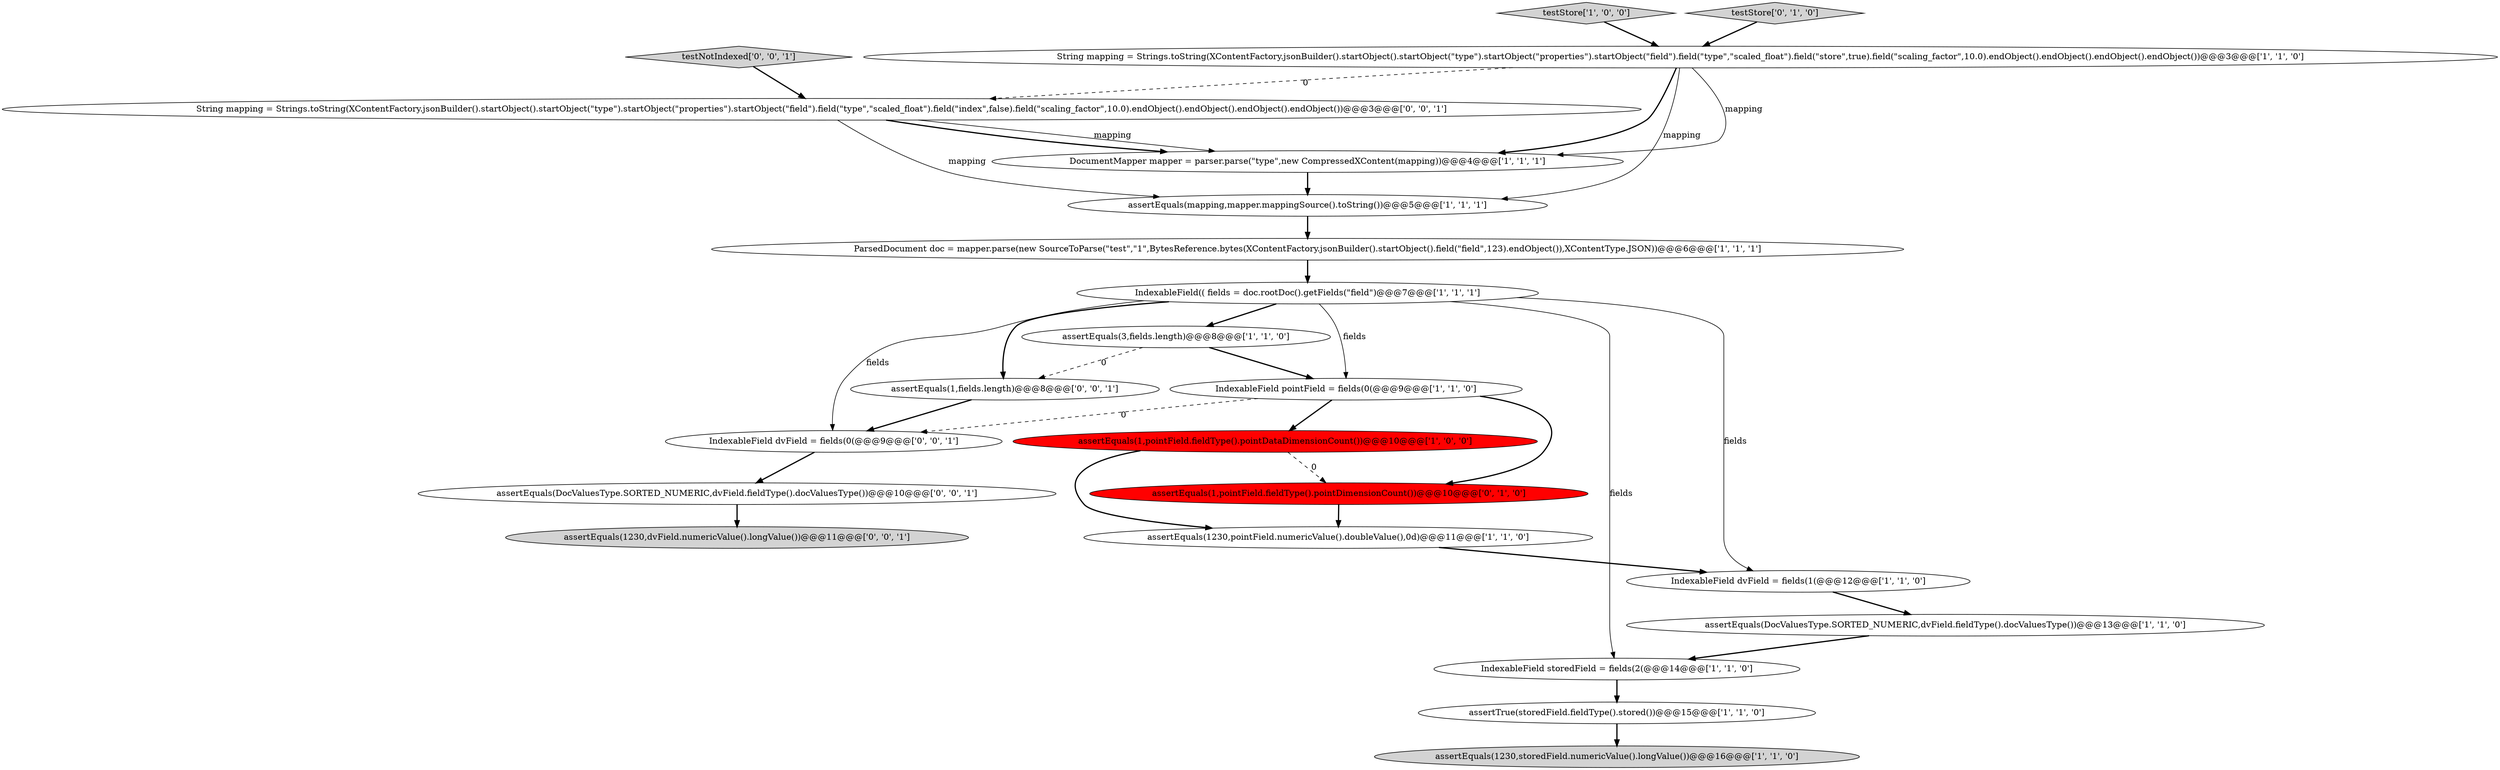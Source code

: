 digraph {
11 [style = filled, label = "ParsedDocument doc = mapper.parse(new SourceToParse(\"test\",\"1\",BytesReference.bytes(XContentFactory.jsonBuilder().startObject().field(\"field\",123).endObject()),XContentType.JSON))@@@6@@@['1', '1', '1']", fillcolor = white, shape = ellipse image = "AAA0AAABBB1BBB"];
9 [style = filled, label = "assertEquals(1230,storedField.numericValue().longValue())@@@16@@@['1', '1', '0']", fillcolor = lightgray, shape = ellipse image = "AAA0AAABBB1BBB"];
13 [style = filled, label = "assertEquals(mapping,mapper.mappingSource().toString())@@@5@@@['1', '1', '1']", fillcolor = white, shape = ellipse image = "AAA0AAABBB1BBB"];
18 [style = filled, label = "IndexableField dvField = fields(0(@@@9@@@['0', '0', '1']", fillcolor = white, shape = ellipse image = "AAA0AAABBB3BBB"];
1 [style = filled, label = "IndexableField dvField = fields(1(@@@12@@@['1', '1', '0']", fillcolor = white, shape = ellipse image = "AAA0AAABBB1BBB"];
19 [style = filled, label = "assertEquals(DocValuesType.SORTED_NUMERIC,dvField.fieldType().docValuesType())@@@10@@@['0', '0', '1']", fillcolor = white, shape = ellipse image = "AAA0AAABBB3BBB"];
8 [style = filled, label = "IndexableField(( fields = doc.rootDoc().getFields(\"field\")@@@7@@@['1', '1', '1']", fillcolor = white, shape = ellipse image = "AAA0AAABBB1BBB"];
2 [style = filled, label = "assertTrue(storedField.fieldType().stored())@@@15@@@['1', '1', '0']", fillcolor = white, shape = ellipse image = "AAA0AAABBB1BBB"];
3 [style = filled, label = "assertEquals(3,fields.length)@@@8@@@['1', '1', '0']", fillcolor = white, shape = ellipse image = "AAA0AAABBB1BBB"];
5 [style = filled, label = "testStore['1', '0', '0']", fillcolor = lightgray, shape = diamond image = "AAA0AAABBB1BBB"];
22 [style = filled, label = "assertEquals(1230,dvField.numericValue().longValue())@@@11@@@['0', '0', '1']", fillcolor = lightgray, shape = ellipse image = "AAA0AAABBB3BBB"];
17 [style = filled, label = "testNotIndexed['0', '0', '1']", fillcolor = lightgray, shape = diamond image = "AAA0AAABBB3BBB"];
21 [style = filled, label = "assertEquals(1,fields.length)@@@8@@@['0', '0', '1']", fillcolor = white, shape = ellipse image = "AAA0AAABBB3BBB"];
12 [style = filled, label = "IndexableField storedField = fields(2(@@@14@@@['1', '1', '0']", fillcolor = white, shape = ellipse image = "AAA0AAABBB1BBB"];
20 [style = filled, label = "String mapping = Strings.toString(XContentFactory.jsonBuilder().startObject().startObject(\"type\").startObject(\"properties\").startObject(\"field\").field(\"type\",\"scaled_float\").field(\"index\",false).field(\"scaling_factor\",10.0).endObject().endObject().endObject().endObject())@@@3@@@['0', '0', '1']", fillcolor = white, shape = ellipse image = "AAA0AAABBB3BBB"];
15 [style = filled, label = "testStore['0', '1', '0']", fillcolor = lightgray, shape = diamond image = "AAA0AAABBB2BBB"];
7 [style = filled, label = "assertEquals(1230,pointField.numericValue().doubleValue(),0d)@@@11@@@['1', '1', '0']", fillcolor = white, shape = ellipse image = "AAA0AAABBB1BBB"];
10 [style = filled, label = "DocumentMapper mapper = parser.parse(\"type\",new CompressedXContent(mapping))@@@4@@@['1', '1', '1']", fillcolor = white, shape = ellipse image = "AAA0AAABBB1BBB"];
14 [style = filled, label = "IndexableField pointField = fields(0(@@@9@@@['1', '1', '0']", fillcolor = white, shape = ellipse image = "AAA0AAABBB1BBB"];
6 [style = filled, label = "String mapping = Strings.toString(XContentFactory.jsonBuilder().startObject().startObject(\"type\").startObject(\"properties\").startObject(\"field\").field(\"type\",\"scaled_float\").field(\"store\",true).field(\"scaling_factor\",10.0).endObject().endObject().endObject().endObject())@@@3@@@['1', '1', '0']", fillcolor = white, shape = ellipse image = "AAA0AAABBB1BBB"];
16 [style = filled, label = "assertEquals(1,pointField.fieldType().pointDimensionCount())@@@10@@@['0', '1', '0']", fillcolor = red, shape = ellipse image = "AAA1AAABBB2BBB"];
0 [style = filled, label = "assertEquals(1,pointField.fieldType().pointDataDimensionCount())@@@10@@@['1', '0', '0']", fillcolor = red, shape = ellipse image = "AAA1AAABBB1BBB"];
4 [style = filled, label = "assertEquals(DocValuesType.SORTED_NUMERIC,dvField.fieldType().docValuesType())@@@13@@@['1', '1', '0']", fillcolor = white, shape = ellipse image = "AAA0AAABBB1BBB"];
14->16 [style = bold, label=""];
1->4 [style = bold, label=""];
20->10 [style = solid, label="mapping"];
7->1 [style = bold, label=""];
20->13 [style = solid, label="mapping"];
3->21 [style = dashed, label="0"];
6->20 [style = dashed, label="0"];
3->14 [style = bold, label=""];
8->3 [style = bold, label=""];
0->16 [style = dashed, label="0"];
16->7 [style = bold, label=""];
18->19 [style = bold, label=""];
15->6 [style = bold, label=""];
2->9 [style = bold, label=""];
8->14 [style = solid, label="fields"];
13->11 [style = bold, label=""];
21->18 [style = bold, label=""];
0->7 [style = bold, label=""];
20->10 [style = bold, label=""];
8->18 [style = solid, label="fields"];
6->10 [style = solid, label="mapping"];
12->2 [style = bold, label=""];
5->6 [style = bold, label=""];
14->0 [style = bold, label=""];
10->13 [style = bold, label=""];
6->10 [style = bold, label=""];
8->12 [style = solid, label="fields"];
4->12 [style = bold, label=""];
6->13 [style = solid, label="mapping"];
11->8 [style = bold, label=""];
8->21 [style = bold, label=""];
8->1 [style = solid, label="fields"];
14->18 [style = dashed, label="0"];
19->22 [style = bold, label=""];
17->20 [style = bold, label=""];
}
